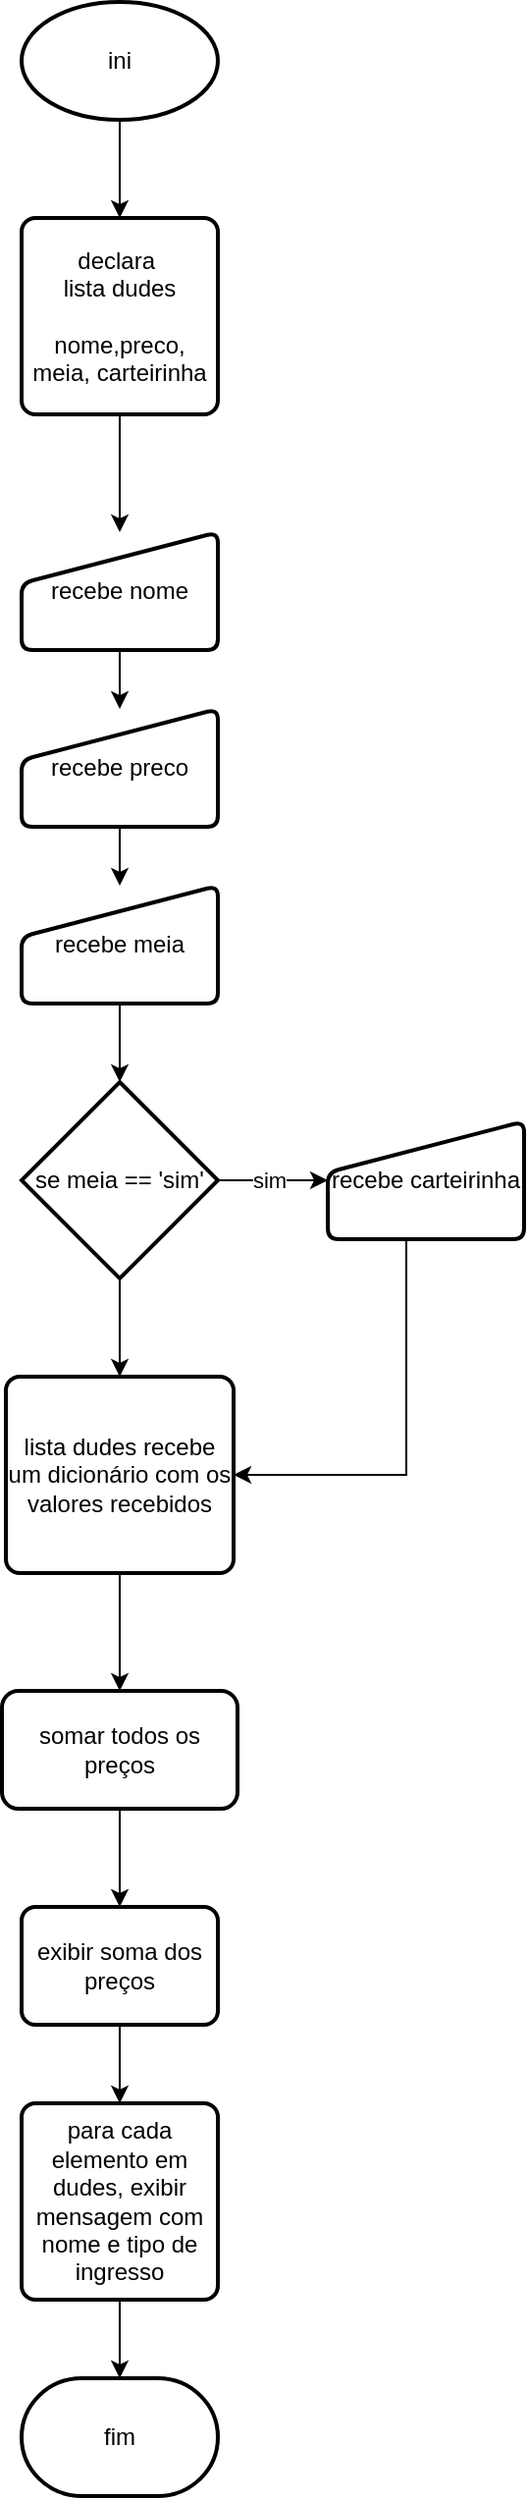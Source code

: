 <mxfile version="24.4.4" type="google">
  <diagram name="Página-1" id="0hESYHBAWO0vc-OcdQp4">
    <mxGraphModel grid="1" page="1" gridSize="10" guides="1" tooltips="1" connect="1" arrows="1" fold="1" pageScale="1" pageWidth="827" pageHeight="1169" math="0" shadow="0">
      <root>
        <mxCell id="0" />
        <mxCell id="1" parent="0" />
        <mxCell id="yxgYQERjwBnxyQySMjnh-3" style="edgeStyle=orthogonalEdgeStyle;rounded=0;orthogonalLoop=1;jettySize=auto;html=1;" edge="1" parent="1" source="yxgYQERjwBnxyQySMjnh-1" target="yxgYQERjwBnxyQySMjnh-2">
          <mxGeometry relative="1" as="geometry" />
        </mxCell>
        <mxCell id="yxgYQERjwBnxyQySMjnh-1" value="ini" style="strokeWidth=2;html=1;shape=mxgraph.flowchart.start_1;whiteSpace=wrap;" vertex="1" parent="1">
          <mxGeometry x="364" y="20" width="100" height="60" as="geometry" />
        </mxCell>
        <mxCell id="yxgYQERjwBnxyQySMjnh-5" style="edgeStyle=orthogonalEdgeStyle;rounded=0;orthogonalLoop=1;jettySize=auto;html=1;" edge="1" parent="1" source="yxgYQERjwBnxyQySMjnh-2" target="yxgYQERjwBnxyQySMjnh-4">
          <mxGeometry relative="1" as="geometry" />
        </mxCell>
        <mxCell id="yxgYQERjwBnxyQySMjnh-2" value="declara&amp;nbsp;&lt;br&gt;lista dudes&lt;div&gt;&lt;br&gt;nome,preco, meia, carteirinha&lt;/div&gt;" style="rounded=1;whiteSpace=wrap;html=1;absoluteArcSize=1;arcSize=14;strokeWidth=2;" vertex="1" parent="1">
          <mxGeometry x="364" y="130" width="100" height="100" as="geometry" />
        </mxCell>
        <mxCell id="yxgYQERjwBnxyQySMjnh-7" value="" style="edgeStyle=orthogonalEdgeStyle;rounded=0;orthogonalLoop=1;jettySize=auto;html=1;" edge="1" parent="1" source="yxgYQERjwBnxyQySMjnh-4" target="yxgYQERjwBnxyQySMjnh-6">
          <mxGeometry relative="1" as="geometry" />
        </mxCell>
        <mxCell id="yxgYQERjwBnxyQySMjnh-4" value="recebe nome" style="html=1;strokeWidth=2;shape=manualInput;whiteSpace=wrap;rounded=1;size=26;arcSize=11;" vertex="1" parent="1">
          <mxGeometry x="364" y="290" width="100" height="60" as="geometry" />
        </mxCell>
        <mxCell id="yxgYQERjwBnxyQySMjnh-9" value="" style="edgeStyle=orthogonalEdgeStyle;rounded=0;orthogonalLoop=1;jettySize=auto;html=1;" edge="1" parent="1" source="yxgYQERjwBnxyQySMjnh-6" target="yxgYQERjwBnxyQySMjnh-8">
          <mxGeometry relative="1" as="geometry" />
        </mxCell>
        <mxCell id="yxgYQERjwBnxyQySMjnh-6" value="recebe preco" style="html=1;strokeWidth=2;shape=manualInput;whiteSpace=wrap;rounded=1;size=26;arcSize=11;" vertex="1" parent="1">
          <mxGeometry x="364" y="380" width="100" height="60" as="geometry" />
        </mxCell>
        <mxCell id="yxgYQERjwBnxyQySMjnh-13" style="edgeStyle=orthogonalEdgeStyle;rounded=0;orthogonalLoop=1;jettySize=auto;html=1;" edge="1" parent="1" source="yxgYQERjwBnxyQySMjnh-8" target="yxgYQERjwBnxyQySMjnh-12">
          <mxGeometry relative="1" as="geometry" />
        </mxCell>
        <mxCell id="yxgYQERjwBnxyQySMjnh-8" value="recebe meia" style="html=1;strokeWidth=2;shape=manualInput;whiteSpace=wrap;rounded=1;size=26;arcSize=11;" vertex="1" parent="1">
          <mxGeometry x="364" y="470" width="100" height="60" as="geometry" />
        </mxCell>
        <mxCell id="yxgYQERjwBnxyQySMjnh-16" style="edgeStyle=orthogonalEdgeStyle;rounded=0;orthogonalLoop=1;jettySize=auto;html=1;" edge="1" parent="1" source="yxgYQERjwBnxyQySMjnh-12" target="yxgYQERjwBnxyQySMjnh-14">
          <mxGeometry relative="1" as="geometry" />
        </mxCell>
        <mxCell id="yxgYQERjwBnxyQySMjnh-17" value="sim" style="edgeLabel;html=1;align=center;verticalAlign=middle;resizable=0;points=[];" connectable="0" vertex="1" parent="yxgYQERjwBnxyQySMjnh-16">
          <mxGeometry x="0.24" y="1" relative="1" as="geometry">
            <mxPoint x="-9" y="1" as="offset" />
          </mxGeometry>
        </mxCell>
        <mxCell id="yxgYQERjwBnxyQySMjnh-19" style="edgeStyle=orthogonalEdgeStyle;rounded=0;orthogonalLoop=1;jettySize=auto;html=1;" edge="1" parent="1" source="yxgYQERjwBnxyQySMjnh-12" target="yxgYQERjwBnxyQySMjnh-18">
          <mxGeometry relative="1" as="geometry" />
        </mxCell>
        <mxCell id="yxgYQERjwBnxyQySMjnh-12" value="se meia == &#39;sim&#39;" style="strokeWidth=2;html=1;shape=mxgraph.flowchart.decision;whiteSpace=wrap;" vertex="1" parent="1">
          <mxGeometry x="364" y="570" width="100" height="100" as="geometry" />
        </mxCell>
        <mxCell id="yxgYQERjwBnxyQySMjnh-31" style="edgeStyle=orthogonalEdgeStyle;rounded=0;orthogonalLoop=1;jettySize=auto;html=1;" edge="1" parent="1" source="yxgYQERjwBnxyQySMjnh-14" target="yxgYQERjwBnxyQySMjnh-18">
          <mxGeometry relative="1" as="geometry">
            <Array as="points">
              <mxPoint x="560" y="770" />
            </Array>
          </mxGeometry>
        </mxCell>
        <mxCell id="yxgYQERjwBnxyQySMjnh-14" value="recebe carteirinha" style="html=1;strokeWidth=2;shape=manualInput;whiteSpace=wrap;rounded=1;size=26;arcSize=11;" vertex="1" parent="1">
          <mxGeometry x="520" y="590" width="100" height="60" as="geometry" />
        </mxCell>
        <mxCell id="yxgYQERjwBnxyQySMjnh-21" value="" style="edgeStyle=orthogonalEdgeStyle;rounded=0;orthogonalLoop=1;jettySize=auto;html=1;" edge="1" parent="1" source="yxgYQERjwBnxyQySMjnh-18" target="yxgYQERjwBnxyQySMjnh-20">
          <mxGeometry relative="1" as="geometry" />
        </mxCell>
        <mxCell id="yxgYQERjwBnxyQySMjnh-18" value="lista dudes recebe um dicionário com os valores recebidos" style="rounded=1;whiteSpace=wrap;html=1;absoluteArcSize=1;arcSize=14;strokeWidth=2;" vertex="1" parent="1">
          <mxGeometry x="356" y="720" width="116" height="100" as="geometry" />
        </mxCell>
        <mxCell id="yxgYQERjwBnxyQySMjnh-25" style="edgeStyle=orthogonalEdgeStyle;rounded=0;orthogonalLoop=1;jettySize=auto;html=1;" edge="1" parent="1" source="yxgYQERjwBnxyQySMjnh-20" target="yxgYQERjwBnxyQySMjnh-24">
          <mxGeometry relative="1" as="geometry" />
        </mxCell>
        <mxCell id="yxgYQERjwBnxyQySMjnh-20" value="somar todos os preços" style="whiteSpace=wrap;html=1;rounded=1;arcSize=14;strokeWidth=2;" vertex="1" parent="1">
          <mxGeometry x="354" y="880" width="120" height="60" as="geometry" />
        </mxCell>
        <mxCell id="yxgYQERjwBnxyQySMjnh-27" style="edgeStyle=orthogonalEdgeStyle;rounded=0;orthogonalLoop=1;jettySize=auto;html=1;" edge="1" parent="1" source="yxgYQERjwBnxyQySMjnh-24" target="yxgYQERjwBnxyQySMjnh-26">
          <mxGeometry relative="1" as="geometry" />
        </mxCell>
        <mxCell id="yxgYQERjwBnxyQySMjnh-24" value="exibir soma dos preços" style="rounded=1;whiteSpace=wrap;html=1;absoluteArcSize=1;arcSize=14;strokeWidth=2;" vertex="1" parent="1">
          <mxGeometry x="364" y="990" width="100" height="60" as="geometry" />
        </mxCell>
        <mxCell id="yxgYQERjwBnxyQySMjnh-30" style="edgeStyle=orthogonalEdgeStyle;rounded=0;orthogonalLoop=1;jettySize=auto;html=1;" edge="1" parent="1" source="yxgYQERjwBnxyQySMjnh-26" target="yxgYQERjwBnxyQySMjnh-28">
          <mxGeometry relative="1" as="geometry" />
        </mxCell>
        <mxCell id="yxgYQERjwBnxyQySMjnh-26" value="para cada elemento em dudes, exibir mensagem com nome e tipo de ingresso" style="rounded=1;whiteSpace=wrap;html=1;absoluteArcSize=1;arcSize=14;strokeWidth=2;" vertex="1" parent="1">
          <mxGeometry x="364" y="1090" width="100" height="100" as="geometry" />
        </mxCell>
        <mxCell id="yxgYQERjwBnxyQySMjnh-28" value="fim" style="strokeWidth=2;html=1;shape=mxgraph.flowchart.terminator;whiteSpace=wrap;" vertex="1" parent="1">
          <mxGeometry x="364" y="1230" width="100" height="60" as="geometry" />
        </mxCell>
      </root>
    </mxGraphModel>
  </diagram>
</mxfile>
